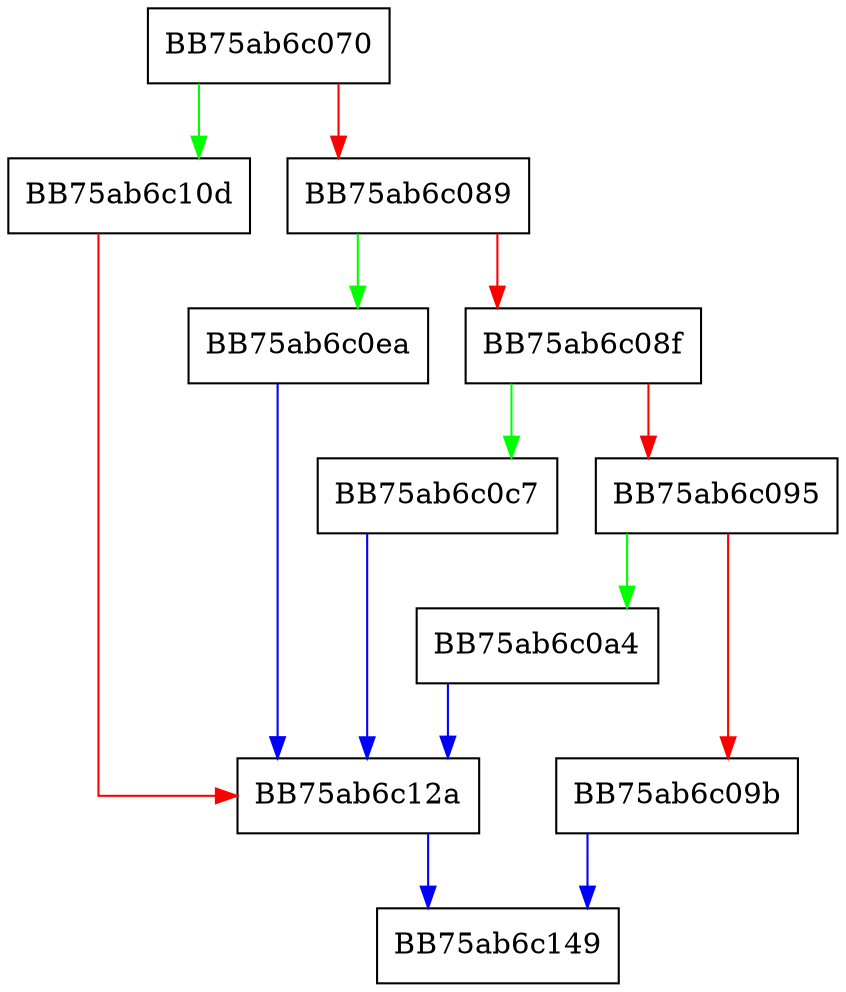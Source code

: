 digraph GetQuery {
  node [shape="box"];
  graph [splines=ortho];
  BB75ab6c070 -> BB75ab6c10d [color="green"];
  BB75ab6c070 -> BB75ab6c089 [color="red"];
  BB75ab6c089 -> BB75ab6c0ea [color="green"];
  BB75ab6c089 -> BB75ab6c08f [color="red"];
  BB75ab6c08f -> BB75ab6c0c7 [color="green"];
  BB75ab6c08f -> BB75ab6c095 [color="red"];
  BB75ab6c095 -> BB75ab6c0a4 [color="green"];
  BB75ab6c095 -> BB75ab6c09b [color="red"];
  BB75ab6c09b -> BB75ab6c149 [color="blue"];
  BB75ab6c0a4 -> BB75ab6c12a [color="blue"];
  BB75ab6c0c7 -> BB75ab6c12a [color="blue"];
  BB75ab6c0ea -> BB75ab6c12a [color="blue"];
  BB75ab6c10d -> BB75ab6c12a [color="red"];
  BB75ab6c12a -> BB75ab6c149 [color="blue"];
}